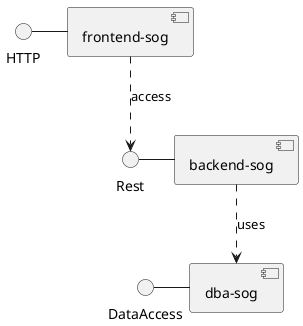 @startuml
DataAccess - [dba-sog]
Rest - [backend-sog]
[backend-sog] ..> [dba-sog] : uses
HTTP - [frontend-sog]
[frontend-sog] ..> Rest : access
@enduml